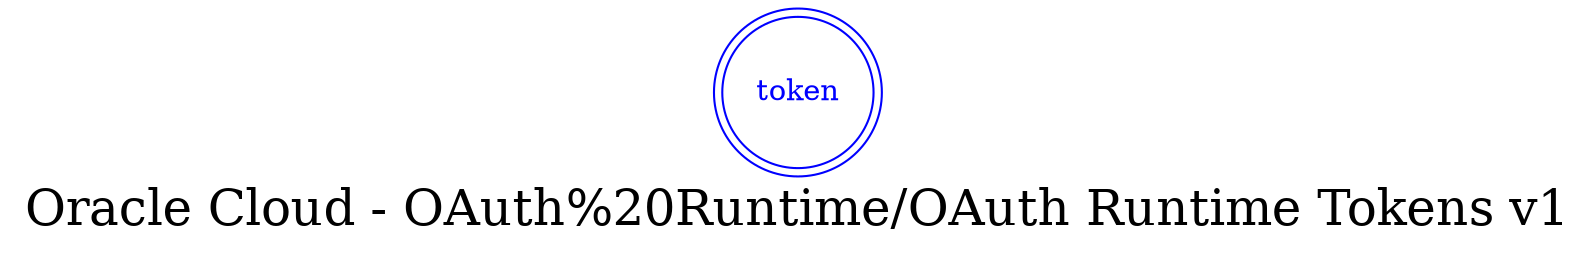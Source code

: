digraph LexiconGraph {
graph[label="Oracle Cloud - OAuth%20Runtime/OAuth Runtime Tokens v1", fontsize=24]
splines=true
"token" [color=blue, fontcolor=blue, shape=doublecircle]
}
